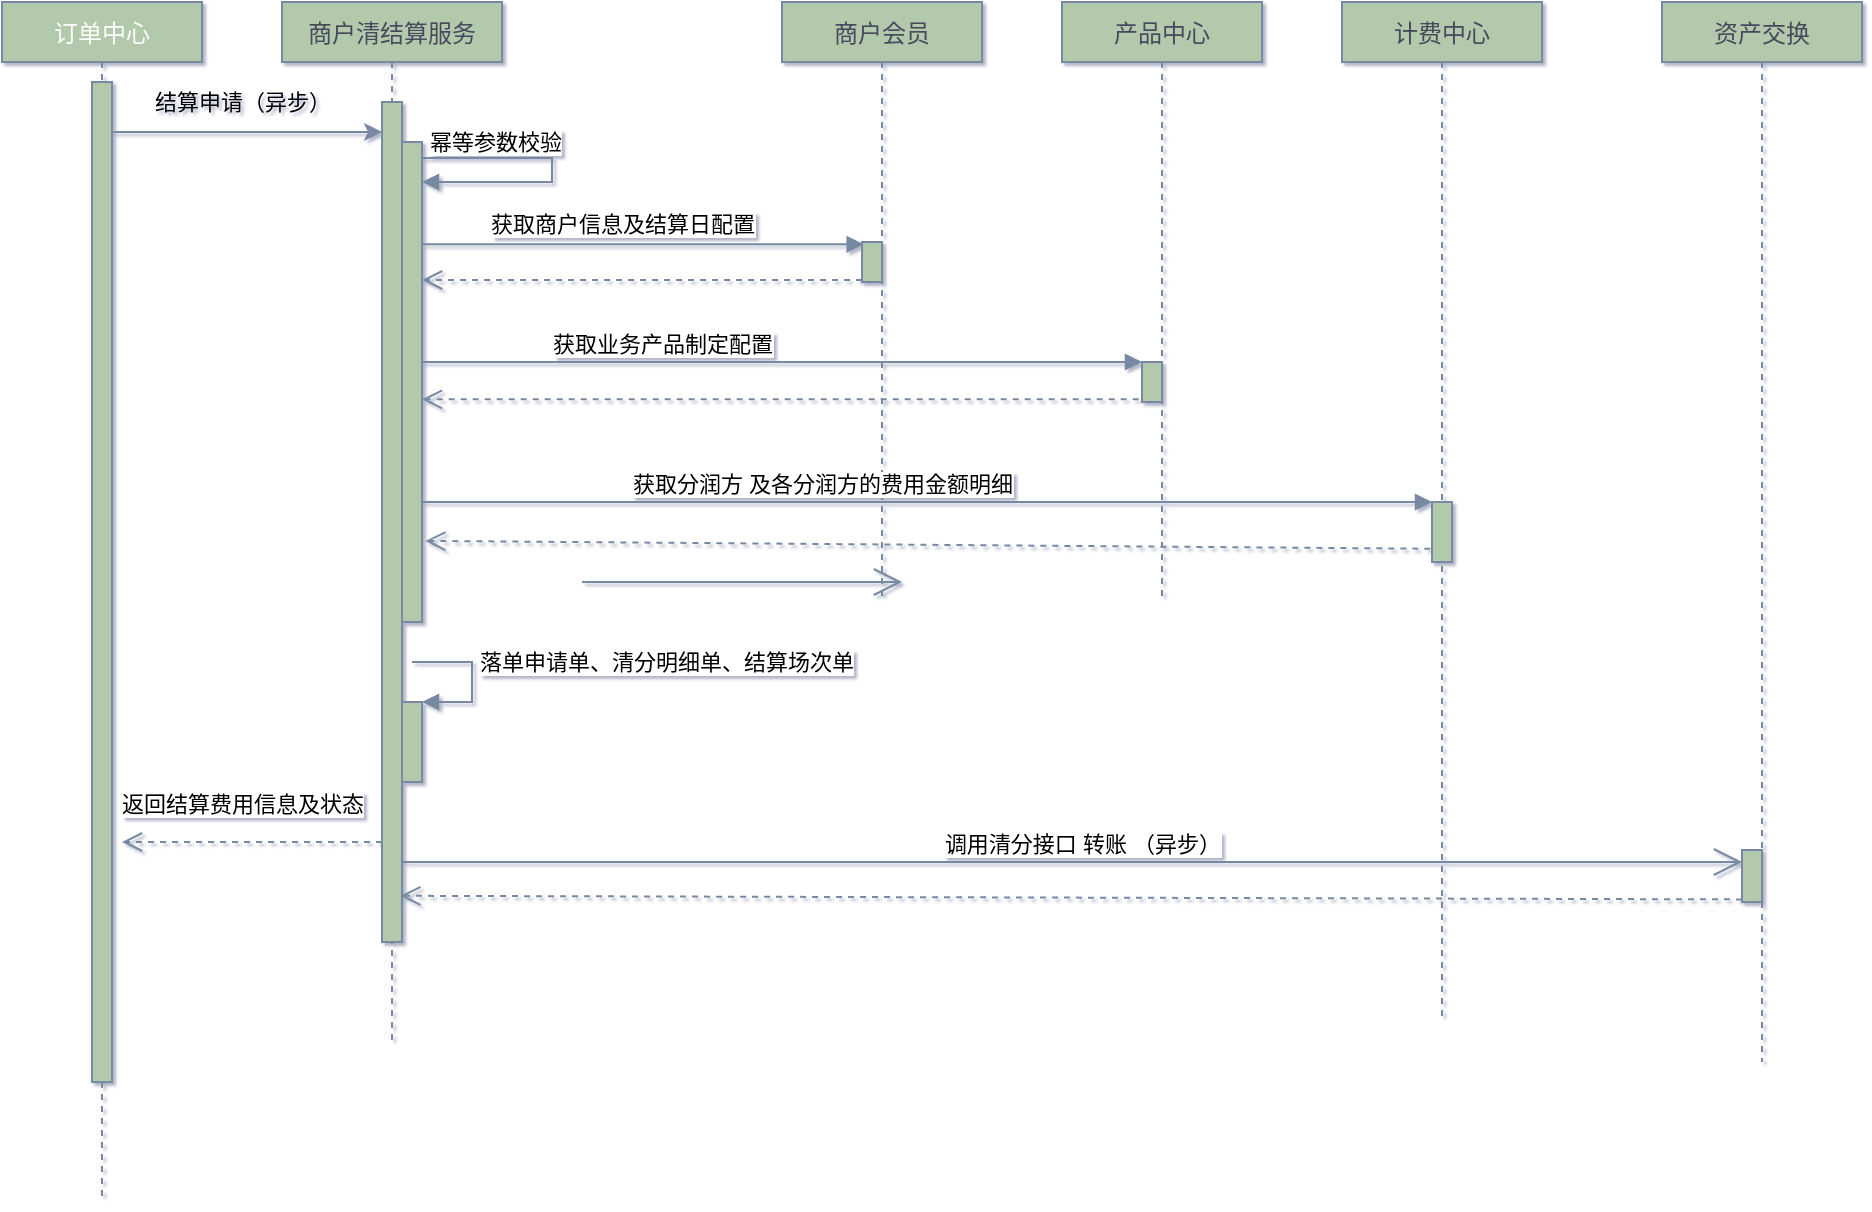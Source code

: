 <mxfile version="15.8.8" type="github">
  <diagram id="kgpKYQtTHZ0yAKxKKP6v" name="Page-1">
    <mxGraphModel dx="1185" dy="628" grid="1" gridSize="10" guides="1" tooltips="1" connect="1" arrows="1" fold="1" page="1" pageScale="1" pageWidth="850" pageHeight="1100" math="0" shadow="1">
      <root>
        <mxCell id="0" />
        <mxCell id="1" parent="0" />
        <mxCell id="3nuBFxr9cyL0pnOWT2aG-1" value="订单中心" style="shape=umlLifeline;perimeter=lifelinePerimeter;container=1;collapsible=0;recursiveResize=0;shadow=0;strokeWidth=1;fillColor=#B2C9AB;strokeColor=#788AA3;fontColor=#FFFFFF;rounded=0;size=30;" parent="1" vertex="1">
          <mxGeometry x="20" y="50" width="100" height="600" as="geometry" />
        </mxCell>
        <mxCell id="3nuBFxr9cyL0pnOWT2aG-2" value="" style="points=[];perimeter=orthogonalPerimeter;shadow=0;strokeWidth=1;fillColor=#B2C9AB;strokeColor=#788AA3;fontColor=#46495D;rounded=0;" parent="3nuBFxr9cyL0pnOWT2aG-1" vertex="1">
          <mxGeometry x="45" y="40" width="10" height="500" as="geometry" />
        </mxCell>
        <mxCell id="3nuBFxr9cyL0pnOWT2aG-5" value="商户清结算服务" style="shape=umlLifeline;perimeter=lifelinePerimeter;container=1;collapsible=0;recursiveResize=0;shadow=0;strokeWidth=1;fillColor=#B2C9AB;strokeColor=#788AA3;fontColor=#46495D;rounded=0;size=30;" parent="1" vertex="1">
          <mxGeometry x="160" y="50" width="110" height="520" as="geometry" />
        </mxCell>
        <mxCell id="3nuBFxr9cyL0pnOWT2aG-6" value="" style="points=[];perimeter=orthogonalPerimeter;shadow=0;strokeWidth=1;fillColor=#B2C9AB;strokeColor=#788AA3;fontColor=#46495D;rounded=0;" parent="3nuBFxr9cyL0pnOWT2aG-5" vertex="1">
          <mxGeometry x="50" y="50" width="10" height="420" as="geometry" />
        </mxCell>
        <mxCell id="3R4pQPPEvZektnw-kuWU-23" value="" style="html=1;points=[];perimeter=orthogonalPerimeter;fontSize=11;fontColor=#000000;strokeColor=#788AA3;fillColor=#B2C9AB;" vertex="1" parent="3nuBFxr9cyL0pnOWT2aG-5">
          <mxGeometry x="60" y="70" width="10" height="240" as="geometry" />
        </mxCell>
        <mxCell id="3R4pQPPEvZektnw-kuWU-24" value="幂等参数校验" style="edgeStyle=orthogonalEdgeStyle;html=1;align=left;spacingLeft=2;endArrow=block;rounded=0;fontSize=11;fontColor=#000000;strokeColor=#788AA3;fillColor=#B2C9AB;curved=0;exitX=1.003;exitY=0.207;exitDx=0;exitDy=0;exitPerimeter=0;" edge="1" target="3R4pQPPEvZektnw-kuWU-23" parent="3nuBFxr9cyL0pnOWT2aG-5" source="3R4pQPPEvZektnw-kuWU-23">
          <mxGeometry x="-0.546" y="8" relative="1" as="geometry">
            <mxPoint x="105" y="50" as="sourcePoint" />
            <Array as="points">
              <mxPoint x="135" y="78" />
              <mxPoint x="135" y="90" />
            </Array>
            <mxPoint as="offset" />
          </mxGeometry>
        </mxCell>
        <mxCell id="3R4pQPPEvZektnw-kuWU-55" value="" style="html=1;points=[];perimeter=orthogonalPerimeter;fontSize=11;fontColor=#000000;strokeColor=#788AA3;fillColor=#B2C9AB;" vertex="1" parent="3nuBFxr9cyL0pnOWT2aG-5">
          <mxGeometry x="60" y="350" width="10" height="40" as="geometry" />
        </mxCell>
        <mxCell id="3R4pQPPEvZektnw-kuWU-56" value="落单申请单、清分明细单、结算场次单" style="edgeStyle=orthogonalEdgeStyle;html=1;align=left;spacingLeft=2;endArrow=block;rounded=0;entryX=1;entryY=0;fontSize=11;fontColor=#000000;strokeColor=#788AA3;strokeWidth=1;fillColor=#B2C9AB;curved=0;jumpStyle=none;" edge="1" target="3R4pQPPEvZektnw-kuWU-55" parent="3nuBFxr9cyL0pnOWT2aG-5">
          <mxGeometry x="-0.2" relative="1" as="geometry">
            <mxPoint x="65" y="330" as="sourcePoint" />
            <Array as="points">
              <mxPoint x="95" y="330" />
            </Array>
            <mxPoint as="offset" />
          </mxGeometry>
        </mxCell>
        <mxCell id="3R4pQPPEvZektnw-kuWU-63" value="返回结算费用信息及状态" style="html=1;verticalAlign=bottom;endArrow=open;dashed=1;endSize=8;fontSize=11;fontColor=#000000;strokeColor=#788AA3;strokeWidth=1;fillColor=#B2C9AB;curved=0;jumpStyle=none;" edge="1" parent="3nuBFxr9cyL0pnOWT2aG-5">
          <mxGeometry x="0.077" y="-10" relative="1" as="geometry">
            <mxPoint x="50" y="420" as="sourcePoint" />
            <mxPoint x="-80" y="420" as="targetPoint" />
            <mxPoint as="offset" />
          </mxGeometry>
        </mxCell>
        <mxCell id="3R4pQPPEvZektnw-kuWU-1" value="计费中心" style="shape=umlLifeline;perimeter=lifelinePerimeter;container=1;collapsible=0;recursiveResize=0;shadow=0;strokeWidth=1;fillColor=#B2C9AB;strokeColor=#788AA3;fontColor=#46495D;rounded=0;size=30;" vertex="1" parent="1">
          <mxGeometry x="690" y="50" width="100" height="510" as="geometry" />
        </mxCell>
        <mxCell id="3R4pQPPEvZektnw-kuWU-52" value="" style="html=1;points=[];perimeter=orthogonalPerimeter;fontSize=11;fontColor=#000000;strokeColor=#788AA3;fillColor=#B2C9AB;" vertex="1" parent="3R4pQPPEvZektnw-kuWU-1">
          <mxGeometry x="45" y="250" width="10" height="30" as="geometry" />
        </mxCell>
        <mxCell id="3R4pQPPEvZektnw-kuWU-9" value="资产交换" style="shape=umlLifeline;perimeter=lifelinePerimeter;container=1;collapsible=0;recursiveResize=0;shadow=0;strokeWidth=1;fillColor=#B2C9AB;strokeColor=#788AA3;fontColor=#46495D;rounded=0;size=30;" vertex="1" parent="1">
          <mxGeometry x="850" y="50" width="100" height="530" as="geometry" />
        </mxCell>
        <mxCell id="3R4pQPPEvZektnw-kuWU-57" value="" style="html=1;points=[];perimeter=orthogonalPerimeter;fontSize=11;fontColor=#000000;strokeColor=#788AA3;fillColor=#B2C9AB;" vertex="1" parent="3R4pQPPEvZektnw-kuWU-9">
          <mxGeometry x="40" y="424" width="10" height="26" as="geometry" />
        </mxCell>
        <mxCell id="3R4pQPPEvZektnw-kuWU-11" value="商户会员" style="shape=umlLifeline;perimeter=lifelinePerimeter;container=1;collapsible=0;recursiveResize=0;shadow=0;strokeWidth=1;fillColor=#B2C9AB;strokeColor=#788AA3;fontColor=#46495D;rounded=0;size=30;" vertex="1" parent="1">
          <mxGeometry x="410" y="50" width="100" height="300" as="geometry" />
        </mxCell>
        <mxCell id="3R4pQPPEvZektnw-kuWU-43" value="" style="html=1;points=[];perimeter=orthogonalPerimeter;fontSize=11;fontColor=#000000;strokeColor=#788AA3;fillColor=#B2C9AB;" vertex="1" parent="3R4pQPPEvZektnw-kuWU-11">
          <mxGeometry x="40" y="120" width="10" height="20" as="geometry" />
        </mxCell>
        <mxCell id="3R4pQPPEvZektnw-kuWU-19" value="" style="endArrow=classic;html=1;fontColor=#FFFFFF;strokeColor=#788AA3;fillColor=#B2C9AB;curved=0;" edge="1" parent="1" source="3nuBFxr9cyL0pnOWT2aG-2" target="3nuBFxr9cyL0pnOWT2aG-6">
          <mxGeometry width="50" height="50" relative="1" as="geometry">
            <mxPoint x="380" y="180" as="sourcePoint" />
            <mxPoint x="430" y="130" as="targetPoint" />
            <Array as="points">
              <mxPoint x="160" y="115" />
            </Array>
          </mxGeometry>
        </mxCell>
        <mxCell id="3R4pQPPEvZektnw-kuWU-20" value="&lt;font color=&quot;#000000&quot;&gt;&lt;font style=&quot;font-size: 11px ; line-height: 0.8&quot;&gt;结算申请（异步）&lt;/font&gt;&lt;br&gt;&lt;/font&gt;" style="text;html=1;resizable=0;autosize=1;align=center;verticalAlign=middle;points=[];fillColor=none;strokeColor=none;rounded=0;fontColor=#FFFFFF;" vertex="1" parent="1">
          <mxGeometry x="85" y="90" width="110" height="20" as="geometry" />
        </mxCell>
        <mxCell id="3R4pQPPEvZektnw-kuWU-44" value="获取商户信息及结算日配置" style="html=1;verticalAlign=bottom;endArrow=block;fontSize=11;fontColor=#000000;strokeColor=#788AA3;fillColor=#B2C9AB;curved=0;entryX=0.083;entryY=0.058;entryDx=0;entryDy=0;entryPerimeter=0;strokeWidth=1;jumpStyle=none;" edge="1" target="3R4pQPPEvZektnw-kuWU-43" parent="1" source="3R4pQPPEvZektnw-kuWU-23">
          <mxGeometry x="-0.094" y="1" relative="1" as="geometry">
            <mxPoint x="230" y="170" as="sourcePoint" />
            <mxPoint x="750" y="170" as="targetPoint" />
            <Array as="points" />
            <mxPoint as="offset" />
          </mxGeometry>
        </mxCell>
        <mxCell id="3R4pQPPEvZektnw-kuWU-45" value="" style="html=1;verticalAlign=bottom;endArrow=open;dashed=1;endSize=8;exitX=0;exitY=0.95;fontSize=11;fontColor=#000000;strokeColor=#788AA3;fillColor=#B2C9AB;curved=0;" edge="1" source="3R4pQPPEvZektnw-kuWU-43" parent="1" target="3R4pQPPEvZektnw-kuWU-23">
          <mxGeometry x="0.276" y="-1" relative="1" as="geometry">
            <mxPoint x="230" y="199" as="targetPoint" />
            <mxPoint as="offset" />
          </mxGeometry>
        </mxCell>
        <mxCell id="3R4pQPPEvZektnw-kuWU-50" value="产品中心" style="shape=umlLifeline;perimeter=lifelinePerimeter;container=1;collapsible=0;recursiveResize=0;shadow=0;strokeWidth=1;fillColor=#B2C9AB;strokeColor=#788AA3;fontColor=#46495D;rounded=0;size=30;" vertex="1" parent="1">
          <mxGeometry x="550" y="50" width="100" height="300" as="geometry" />
        </mxCell>
        <mxCell id="3R4pQPPEvZektnw-kuWU-47" value="" style="html=1;points=[];perimeter=orthogonalPerimeter;fontSize=11;fontColor=#000000;strokeColor=#788AA3;fillColor=#B2C9AB;" vertex="1" parent="3R4pQPPEvZektnw-kuWU-50">
          <mxGeometry x="40" y="180" width="10" height="20" as="geometry" />
        </mxCell>
        <mxCell id="3R4pQPPEvZektnw-kuWU-48" value="获取业务产品制定配置" style="html=1;verticalAlign=bottom;endArrow=block;entryX=0;entryY=0;fontSize=11;fontColor=#000000;strokeColor=#788AA3;fillColor=#B2C9AB;curved=0;jumpStyle=none;" edge="1" target="3R4pQPPEvZektnw-kuWU-47" parent="1" source="3R4pQPPEvZektnw-kuWU-23">
          <mxGeometry x="-0.333" relative="1" as="geometry">
            <mxPoint x="390" y="230" as="sourcePoint" />
            <mxPoint as="offset" />
          </mxGeometry>
        </mxCell>
        <mxCell id="3R4pQPPEvZektnw-kuWU-49" value="" style="html=1;verticalAlign=bottom;endArrow=open;dashed=1;endSize=8;fontSize=11;fontColor=#000000;strokeColor=#788AA3;fillColor=#B2C9AB;curved=0;exitX=-0.167;exitY=0.933;exitDx=0;exitDy=0;exitPerimeter=0;" edge="1" source="3R4pQPPEvZektnw-kuWU-47" parent="1" target="3R4pQPPEvZektnw-kuWU-23">
          <mxGeometry x="0.122" y="32" relative="1" as="geometry">
            <mxPoint x="390" y="306" as="targetPoint" />
            <mxPoint as="offset" />
          </mxGeometry>
        </mxCell>
        <mxCell id="3R4pQPPEvZektnw-kuWU-53" value="获取分润方 及各分润方的费用金额明细" style="html=1;verticalAlign=bottom;endArrow=block;entryX=0;entryY=0;fontSize=11;fontColor=#000000;strokeColor=#788AA3;strokeWidth=1;fillColor=#B2C9AB;curved=0;jumpStyle=none;" edge="1" target="3R4pQPPEvZektnw-kuWU-52" parent="1">
          <mxGeometry x="-0.208" relative="1" as="geometry">
            <mxPoint x="230" y="300" as="sourcePoint" />
            <mxPoint as="offset" />
          </mxGeometry>
        </mxCell>
        <mxCell id="3R4pQPPEvZektnw-kuWU-54" value="" style="html=1;verticalAlign=bottom;endArrow=open;dashed=1;endSize=8;fontSize=11;fontColor=#000000;strokeColor=#788AA3;strokeWidth=1;fillColor=#B2C9AB;curved=0;jumpStyle=none;entryX=1.167;entryY=0.831;entryDx=0;entryDy=0;entryPerimeter=0;exitX=-0.083;exitY=0.779;exitDx=0;exitDy=0;exitPerimeter=0;" edge="1" source="3R4pQPPEvZektnw-kuWU-52" parent="1" target="3R4pQPPEvZektnw-kuWU-23">
          <mxGeometry relative="1" as="geometry">
            <mxPoint x="660" y="376" as="targetPoint" />
          </mxGeometry>
        </mxCell>
        <mxCell id="3R4pQPPEvZektnw-kuWU-59" value="调用清分接口 转账 （异步）" style="html=1;verticalAlign=bottom;endArrow=open;dashed=1;endSize=8;exitX=0;exitY=0.95;fontSize=11;fontColor=#000000;strokeColor=#788AA3;strokeWidth=1;fillColor=#B2C9AB;curved=0;jumpStyle=none;entryX=0.917;entryY=0.945;entryDx=0;entryDy=0;entryPerimeter=0;" edge="1" source="3R4pQPPEvZektnw-kuWU-57" parent="1" target="3nuBFxr9cyL0pnOWT2aG-6">
          <mxGeometry x="-0.016" y="-18" relative="1" as="geometry">
            <mxPoint x="220" y="508" as="targetPoint" />
            <mxPoint as="offset" />
          </mxGeometry>
        </mxCell>
        <mxCell id="3R4pQPPEvZektnw-kuWU-60" value="" style="endArrow=open;endFill=1;endSize=12;html=1;fontSize=11;fontColor=#000000;strokeColor=#788AA3;strokeWidth=1;fillColor=#B2C9AB;curved=0;jumpStyle=none;" edge="1" parent="1">
          <mxGeometry width="160" relative="1" as="geometry">
            <mxPoint x="310" y="340" as="sourcePoint" />
            <mxPoint x="470" y="340" as="targetPoint" />
          </mxGeometry>
        </mxCell>
        <mxCell id="3R4pQPPEvZektnw-kuWU-62" value="" style="endArrow=open;endFill=1;endSize=12;html=1;fontSize=11;fontColor=#000000;strokeColor=#788AA3;strokeWidth=1;fillColor=#B2C9AB;curved=0;jumpStyle=none;" edge="1" parent="1">
          <mxGeometry width="160" relative="1" as="geometry">
            <mxPoint x="220" y="480" as="sourcePoint" />
            <mxPoint x="890" y="480" as="targetPoint" />
            <Array as="points">
              <mxPoint x="840" y="480" />
            </Array>
          </mxGeometry>
        </mxCell>
      </root>
    </mxGraphModel>
  </diagram>
</mxfile>
